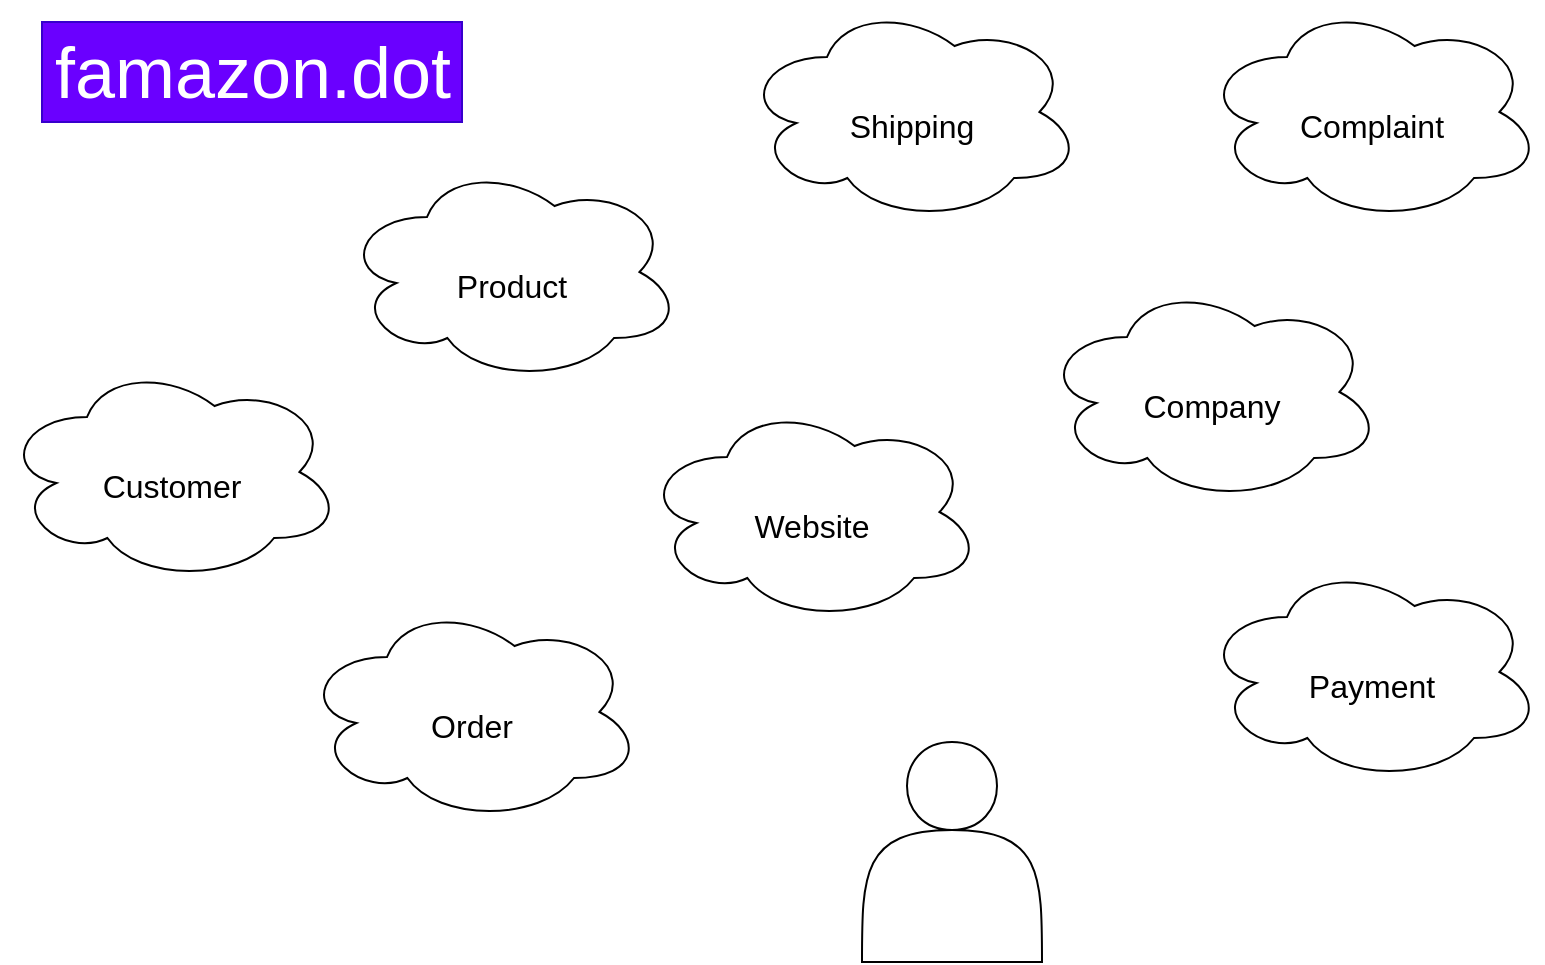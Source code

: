 <mxfile>
    <diagram id="TiM9CXhnGI_4lmBxlTIE" name="Page-1">
        <mxGraphModel dx="833" dy="670" grid="1" gridSize="10" guides="1" tooltips="1" connect="1" arrows="1" fold="1" page="1" pageScale="1" pageWidth="1169" pageHeight="1654" math="0" shadow="0">
            <root>
                <mxCell id="0"/>
                <mxCell id="1" parent="0"/>
                <mxCell id="2" value="" style="shape=actor;whiteSpace=wrap;html=1;" vertex="1" parent="1">
                    <mxGeometry x="450" y="400" width="90" height="110" as="geometry"/>
                </mxCell>
                <mxCell id="5" value="famazon.dot" style="text;html=1;align=center;verticalAlign=middle;resizable=0;points=[];autosize=1;fontSize=36;fillColor=#6a00ff;strokeColor=#3700CC;fontColor=#ffffff;" vertex="1" parent="1">
                    <mxGeometry x="40" y="40" width="210" height="50" as="geometry"/>
                </mxCell>
                <mxCell id="13" value="&lt;font style=&quot;font-size: 16px&quot;&gt;Customer&lt;/font&gt;" style="ellipse;shape=cloud;whiteSpace=wrap;html=1;labelBackgroundColor=none;fontSize=36;" vertex="1" parent="1">
                    <mxGeometry x="20" y="210" width="170" height="110" as="geometry"/>
                </mxCell>
                <mxCell id="14" value="&lt;font style=&quot;font-size: 16px&quot;&gt;Company&lt;/font&gt;" style="ellipse;shape=cloud;whiteSpace=wrap;html=1;labelBackgroundColor=none;fontSize=36;" vertex="1" parent="1">
                    <mxGeometry x="540" y="170" width="170" height="110" as="geometry"/>
                </mxCell>
                <mxCell id="15" value="&lt;font style=&quot;font-size: 16px&quot;&gt;Payment&lt;/font&gt;" style="ellipse;shape=cloud;whiteSpace=wrap;html=1;labelBackgroundColor=none;fontSize=36;" vertex="1" parent="1">
                    <mxGeometry x="620" y="310" width="170" height="110" as="geometry"/>
                </mxCell>
                <mxCell id="16" value="&lt;font style=&quot;font-size: 16px&quot;&gt;Website&lt;/font&gt;" style="ellipse;shape=cloud;whiteSpace=wrap;html=1;labelBackgroundColor=none;fontSize=36;" vertex="1" parent="1">
                    <mxGeometry x="340" y="230" width="170" height="110" as="geometry"/>
                </mxCell>
                <mxCell id="17" value="&lt;font style=&quot;font-size: 16px&quot;&gt;Complaint&lt;/font&gt;" style="ellipse;shape=cloud;whiteSpace=wrap;html=1;labelBackgroundColor=none;fontSize=36;" vertex="1" parent="1">
                    <mxGeometry x="620" y="30" width="170" height="110" as="geometry"/>
                </mxCell>
                <mxCell id="18" value="&lt;font style=&quot;font-size: 16px&quot;&gt;Product&lt;/font&gt;" style="ellipse;shape=cloud;whiteSpace=wrap;html=1;labelBackgroundColor=none;fontSize=36;" vertex="1" parent="1">
                    <mxGeometry x="190" y="110" width="170" height="110" as="geometry"/>
                </mxCell>
                <mxCell id="19" value="&lt;font style=&quot;font-size: 16px&quot;&gt;Order&lt;/font&gt;" style="ellipse;shape=cloud;whiteSpace=wrap;html=1;labelBackgroundColor=none;fontSize=36;" vertex="1" parent="1">
                    <mxGeometry x="170" y="330" width="170" height="110" as="geometry"/>
                </mxCell>
                <mxCell id="20" value="&lt;font style=&quot;font-size: 16px&quot;&gt;Shipping&lt;/font&gt;" style="ellipse;shape=cloud;whiteSpace=wrap;html=1;labelBackgroundColor=none;fontSize=36;" vertex="1" parent="1">
                    <mxGeometry x="390" y="30" width="170" height="110" as="geometry"/>
                </mxCell>
            </root>
        </mxGraphModel>
    </diagram>
</mxfile>